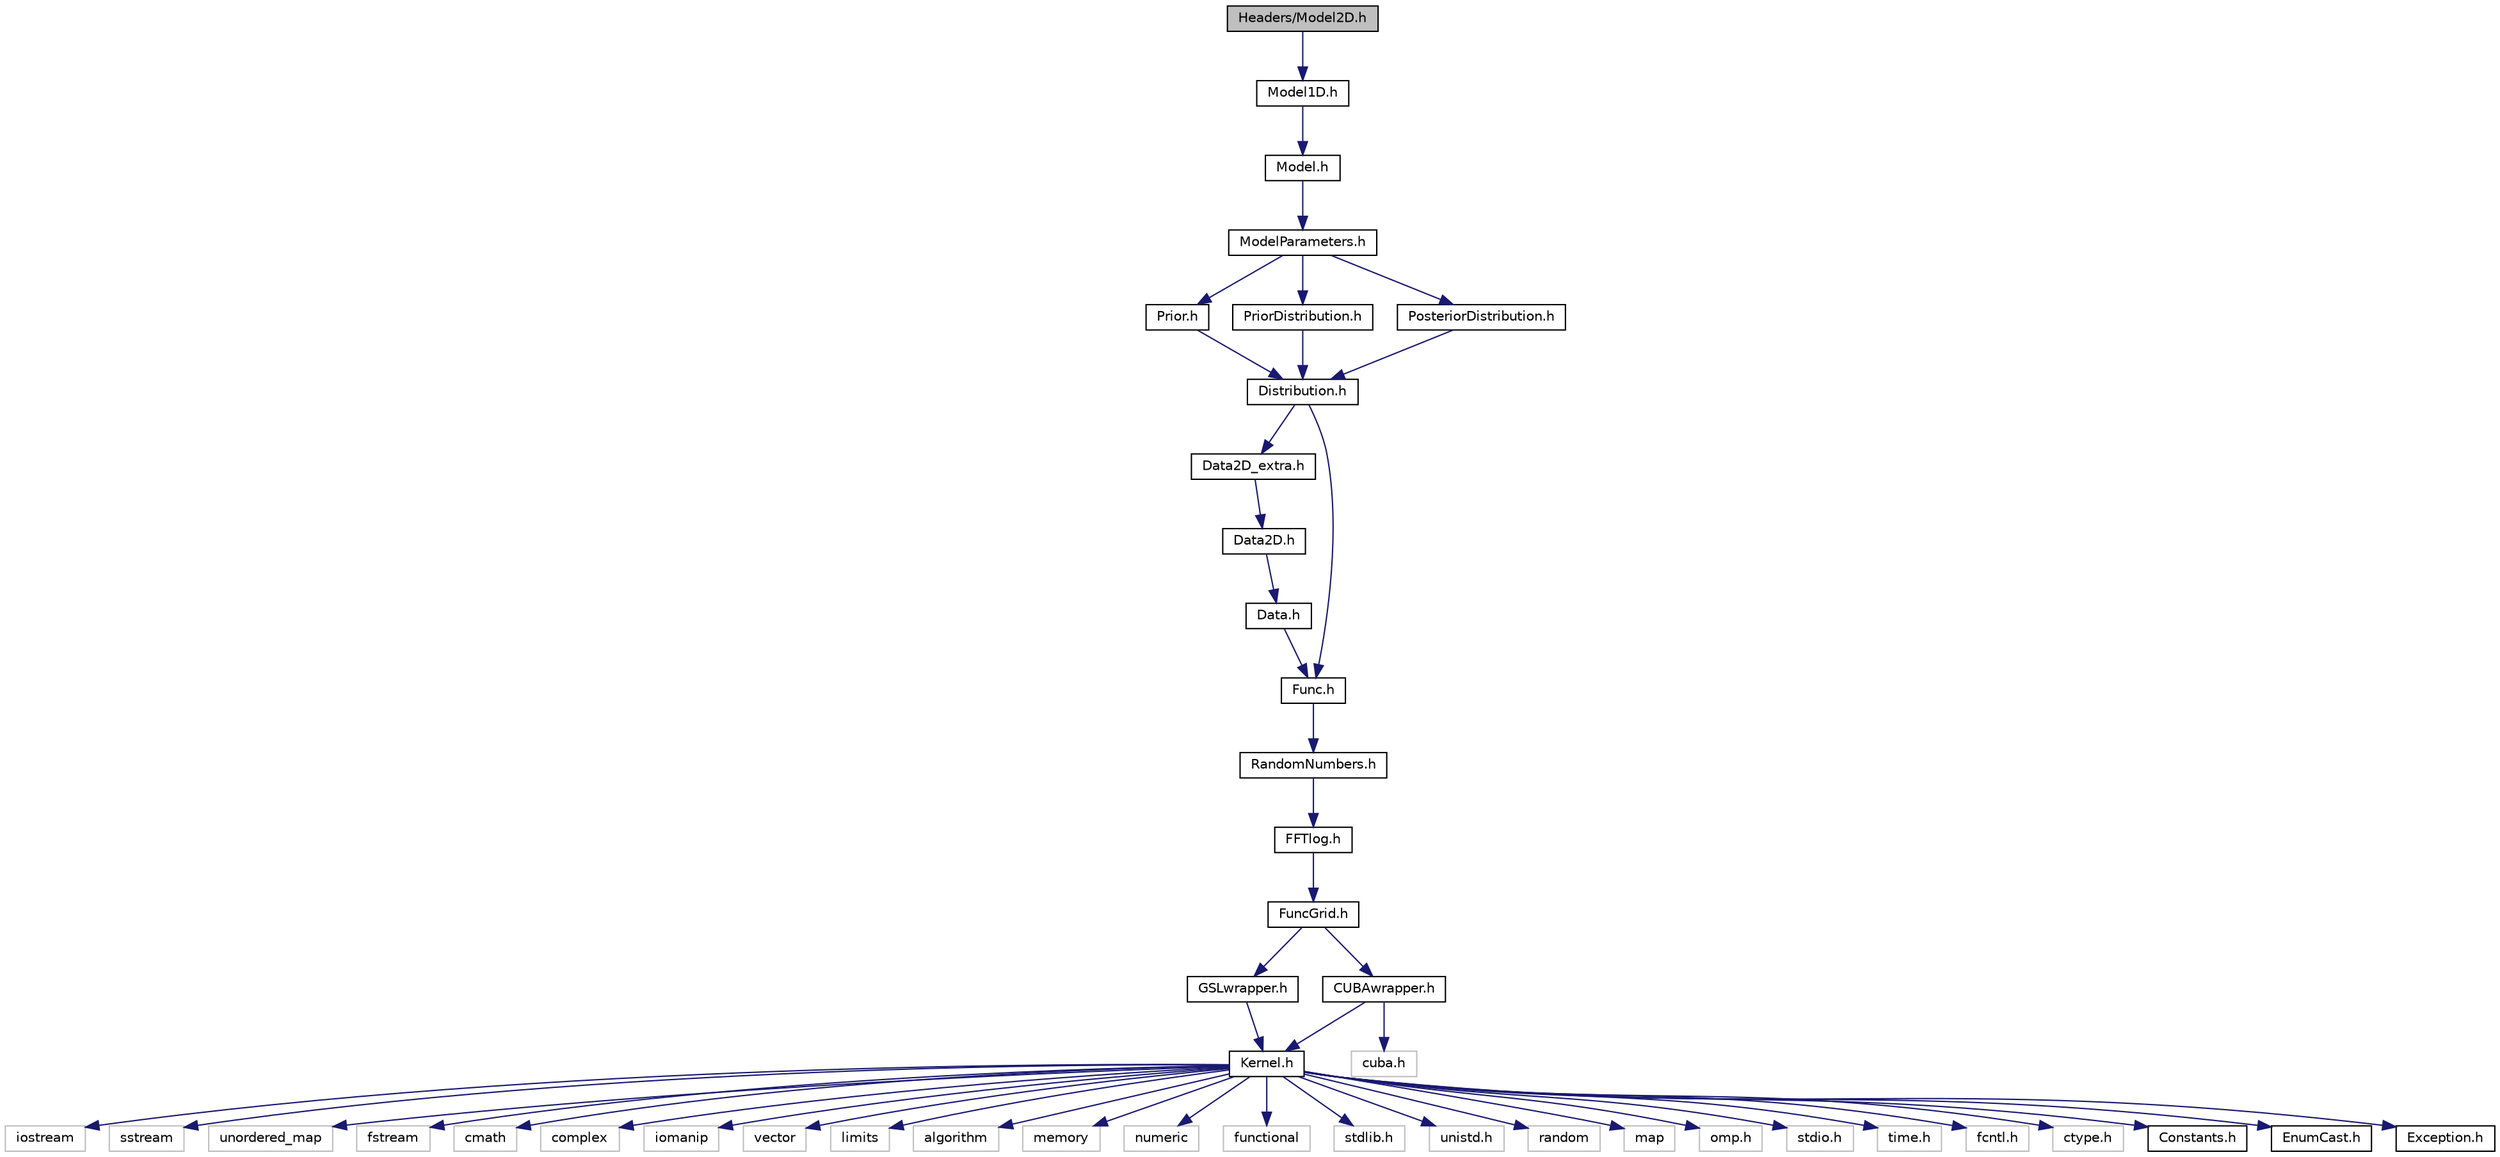 digraph "Headers/Model2D.h"
{
  edge [fontname="Helvetica",fontsize="10",labelfontname="Helvetica",labelfontsize="10"];
  node [fontname="Helvetica",fontsize="10",shape=record];
  Node0 [label="Headers/Model2D.h",height=0.2,width=0.4,color="black", fillcolor="grey75", style="filled", fontcolor="black"];
  Node0 -> Node1 [color="midnightblue",fontsize="10",style="solid",fontname="Helvetica"];
  Node1 [label="Model1D.h",height=0.2,width=0.4,color="black", fillcolor="white", style="filled",URL="$d9/d12/Model1D_8h.html",tooltip="The class Model1D. "];
  Node1 -> Node2 [color="midnightblue",fontsize="10",style="solid",fontname="Helvetica"];
  Node2 [label="Model.h",height=0.2,width=0.4,color="black", fillcolor="white", style="filled",URL="$d3/d5a/Model_8h.html",tooltip="The class Model. "];
  Node2 -> Node3 [color="midnightblue",fontsize="10",style="solid",fontname="Helvetica"];
  Node3 [label="ModelParameters.h",height=0.2,width=0.4,color="black", fillcolor="white", style="filled",URL="$dc/d6a/ModelParameters_8h.html",tooltip="The class ModelParameters. "];
  Node3 -> Node4 [color="midnightblue",fontsize="10",style="solid",fontname="Helvetica"];
  Node4 [label="Prior.h",height=0.2,width=0.4,color="black", fillcolor="white", style="filled",URL="$d8/de3/Prior_8h.html",tooltip="The class Prior. "];
  Node4 -> Node5 [color="midnightblue",fontsize="10",style="solid",fontname="Helvetica"];
  Node5 [label="Distribution.h",height=0.2,width=0.4,color="black", fillcolor="white", style="filled",URL="$d5/d4d/Distribution_8h.html",tooltip="The class Distribution. "];
  Node5 -> Node6 [color="midnightblue",fontsize="10",style="solid",fontname="Helvetica"];
  Node6 [label="Data2D_extra.h",height=0.2,width=0.4,color="black", fillcolor="white", style="filled",URL="$db/db1/Data2D__extra_8h.html",tooltip="The class Data2D_extra. "];
  Node6 -> Node7 [color="midnightblue",fontsize="10",style="solid",fontname="Helvetica"];
  Node7 [label="Data2D.h",height=0.2,width=0.4,color="black", fillcolor="white", style="filled",URL="$d1/dfe/Data2D_8h.html",tooltip="The class Data2D. "];
  Node7 -> Node8 [color="midnightblue",fontsize="10",style="solid",fontname="Helvetica"];
  Node8 [label="Data.h",height=0.2,width=0.4,color="black", fillcolor="white", style="filled",URL="$d6/df6/Data_8h.html",tooltip="The class Data. "];
  Node8 -> Node9 [color="midnightblue",fontsize="10",style="solid",fontname="Helvetica"];
  Node9 [label="Func.h",height=0.2,width=0.4,color="black", fillcolor="white", style="filled",URL="$d2/d8a/Func_8h.html",tooltip="Useful generic functions. "];
  Node9 -> Node10 [color="midnightblue",fontsize="10",style="solid",fontname="Helvetica"];
  Node10 [label="RandomNumbers.h",height=0.2,width=0.4,color="black", fillcolor="white", style="filled",URL="$d9/d17/RandomNumbers_8h.html",tooltip="Class functions used to generate random numbers. "];
  Node10 -> Node11 [color="midnightblue",fontsize="10",style="solid",fontname="Helvetica"];
  Node11 [label="FFTlog.h",height=0.2,width=0.4,color="black", fillcolor="white", style="filled",URL="$da/ddd/FFTlog_8h.html",tooltip="Wrapper for fftlog wripper. "];
  Node11 -> Node12 [color="midnightblue",fontsize="10",style="solid",fontname="Helvetica"];
  Node12 [label="FuncGrid.h",height=0.2,width=0.4,color="black", fillcolor="white", style="filled",URL="$d5/d38/FuncGrid_8h.html",tooltip="Class used to handle functions stored on a grid. "];
  Node12 -> Node13 [color="midnightblue",fontsize="10",style="solid",fontname="Helvetica"];
  Node13 [label="GSLwrapper.h",height=0.2,width=0.4,color="black", fillcolor="white", style="filled",URL="$de/dc4/GSLwrapper_8h.html",tooltip="functions that wrap GSL routines for integration, root finding and minimization "];
  Node13 -> Node14 [color="midnightblue",fontsize="10",style="solid",fontname="Helvetica"];
  Node14 [label="Kernel.h",height=0.2,width=0.4,color="black", fillcolor="white", style="filled",URL="$d3/de9/Kernel_8h.html",tooltip="Useful generic functions. "];
  Node14 -> Node15 [color="midnightblue",fontsize="10",style="solid",fontname="Helvetica"];
  Node15 [label="iostream",height=0.2,width=0.4,color="grey75", fillcolor="white", style="filled"];
  Node14 -> Node16 [color="midnightblue",fontsize="10",style="solid",fontname="Helvetica"];
  Node16 [label="sstream",height=0.2,width=0.4,color="grey75", fillcolor="white", style="filled"];
  Node14 -> Node17 [color="midnightblue",fontsize="10",style="solid",fontname="Helvetica"];
  Node17 [label="unordered_map",height=0.2,width=0.4,color="grey75", fillcolor="white", style="filled"];
  Node14 -> Node18 [color="midnightblue",fontsize="10",style="solid",fontname="Helvetica"];
  Node18 [label="fstream",height=0.2,width=0.4,color="grey75", fillcolor="white", style="filled"];
  Node14 -> Node19 [color="midnightblue",fontsize="10",style="solid",fontname="Helvetica"];
  Node19 [label="cmath",height=0.2,width=0.4,color="grey75", fillcolor="white", style="filled"];
  Node14 -> Node20 [color="midnightblue",fontsize="10",style="solid",fontname="Helvetica"];
  Node20 [label="complex",height=0.2,width=0.4,color="grey75", fillcolor="white", style="filled"];
  Node14 -> Node21 [color="midnightblue",fontsize="10",style="solid",fontname="Helvetica"];
  Node21 [label="iomanip",height=0.2,width=0.4,color="grey75", fillcolor="white", style="filled"];
  Node14 -> Node22 [color="midnightblue",fontsize="10",style="solid",fontname="Helvetica"];
  Node22 [label="vector",height=0.2,width=0.4,color="grey75", fillcolor="white", style="filled"];
  Node14 -> Node23 [color="midnightblue",fontsize="10",style="solid",fontname="Helvetica"];
  Node23 [label="limits",height=0.2,width=0.4,color="grey75", fillcolor="white", style="filled"];
  Node14 -> Node24 [color="midnightblue",fontsize="10",style="solid",fontname="Helvetica"];
  Node24 [label="algorithm",height=0.2,width=0.4,color="grey75", fillcolor="white", style="filled"];
  Node14 -> Node25 [color="midnightblue",fontsize="10",style="solid",fontname="Helvetica"];
  Node25 [label="memory",height=0.2,width=0.4,color="grey75", fillcolor="white", style="filled"];
  Node14 -> Node26 [color="midnightblue",fontsize="10",style="solid",fontname="Helvetica"];
  Node26 [label="numeric",height=0.2,width=0.4,color="grey75", fillcolor="white", style="filled"];
  Node14 -> Node27 [color="midnightblue",fontsize="10",style="solid",fontname="Helvetica"];
  Node27 [label="functional",height=0.2,width=0.4,color="grey75", fillcolor="white", style="filled"];
  Node14 -> Node28 [color="midnightblue",fontsize="10",style="solid",fontname="Helvetica"];
  Node28 [label="stdlib.h",height=0.2,width=0.4,color="grey75", fillcolor="white", style="filled"];
  Node14 -> Node29 [color="midnightblue",fontsize="10",style="solid",fontname="Helvetica"];
  Node29 [label="unistd.h",height=0.2,width=0.4,color="grey75", fillcolor="white", style="filled"];
  Node14 -> Node30 [color="midnightblue",fontsize="10",style="solid",fontname="Helvetica"];
  Node30 [label="random",height=0.2,width=0.4,color="grey75", fillcolor="white", style="filled"];
  Node14 -> Node31 [color="midnightblue",fontsize="10",style="solid",fontname="Helvetica"];
  Node31 [label="map",height=0.2,width=0.4,color="grey75", fillcolor="white", style="filled"];
  Node14 -> Node32 [color="midnightblue",fontsize="10",style="solid",fontname="Helvetica"];
  Node32 [label="omp.h",height=0.2,width=0.4,color="grey75", fillcolor="white", style="filled"];
  Node14 -> Node33 [color="midnightblue",fontsize="10",style="solid",fontname="Helvetica"];
  Node33 [label="stdio.h",height=0.2,width=0.4,color="grey75", fillcolor="white", style="filled"];
  Node14 -> Node34 [color="midnightblue",fontsize="10",style="solid",fontname="Helvetica"];
  Node34 [label="time.h",height=0.2,width=0.4,color="grey75", fillcolor="white", style="filled"];
  Node14 -> Node35 [color="midnightblue",fontsize="10",style="solid",fontname="Helvetica"];
  Node35 [label="fcntl.h",height=0.2,width=0.4,color="grey75", fillcolor="white", style="filled"];
  Node14 -> Node36 [color="midnightblue",fontsize="10",style="solid",fontname="Helvetica"];
  Node36 [label="ctype.h",height=0.2,width=0.4,color="grey75", fillcolor="white", style="filled"];
  Node14 -> Node37 [color="midnightblue",fontsize="10",style="solid",fontname="Helvetica"];
  Node37 [label="Constants.h",height=0.2,width=0.4,color="black", fillcolor="white", style="filled",URL="$d1/d45/Constants_8h.html",tooltip="Constants of general use. "];
  Node14 -> Node38 [color="midnightblue",fontsize="10",style="solid",fontname="Helvetica"];
  Node38 [label="EnumCast.h",height=0.2,width=0.4,color="black", fillcolor="white", style="filled",URL="$d5/d76/EnumCast_8h.html",tooltip="Classes used to cast integers and std::string into the enums used in the CosmoBolognaLib. "];
  Node14 -> Node39 [color="midnightblue",fontsize="10",style="solid",fontname="Helvetica"];
  Node39 [label="Exception.h",height=0.2,width=0.4,color="black", fillcolor="white", style="filled",URL="$d8/d8a/Exception_8h.html",tooltip="The class Exception Class used to handle the exceptions. "];
  Node12 -> Node40 [color="midnightblue",fontsize="10",style="solid",fontname="Helvetica"];
  Node40 [label="CUBAwrapper.h",height=0.2,width=0.4,color="black", fillcolor="white", style="filled",URL="$db/dad/CUBAwrapper_8h.html",tooltip="class CUBAwrapper that wrap CUBA routines for multidimensional integration "];
  Node40 -> Node41 [color="midnightblue",fontsize="10",style="solid",fontname="Helvetica"];
  Node41 [label="cuba.h",height=0.2,width=0.4,color="grey75", fillcolor="white", style="filled"];
  Node40 -> Node14 [color="midnightblue",fontsize="10",style="solid",fontname="Helvetica"];
  Node5 -> Node9 [color="midnightblue",fontsize="10",style="solid",fontname="Helvetica"];
  Node3 -> Node42 [color="midnightblue",fontsize="10",style="solid",fontname="Helvetica"];
  Node42 [label="PriorDistribution.h",height=0.2,width=0.4,color="black", fillcolor="white", style="filled",URL="$db/d6c/PriorDistribution_8h.html",tooltip="The class PriorDistribution. "];
  Node42 -> Node5 [color="midnightblue",fontsize="10",style="solid",fontname="Helvetica"];
  Node3 -> Node43 [color="midnightblue",fontsize="10",style="solid",fontname="Helvetica"];
  Node43 [label="PosteriorDistribution.h",height=0.2,width=0.4,color="black", fillcolor="white", style="filled",URL="$db/dbb/PosteriorDistribution_8h.html",tooltip="The class PosteriorDistribution. "];
  Node43 -> Node5 [color="midnightblue",fontsize="10",style="solid",fontname="Helvetica"];
}
